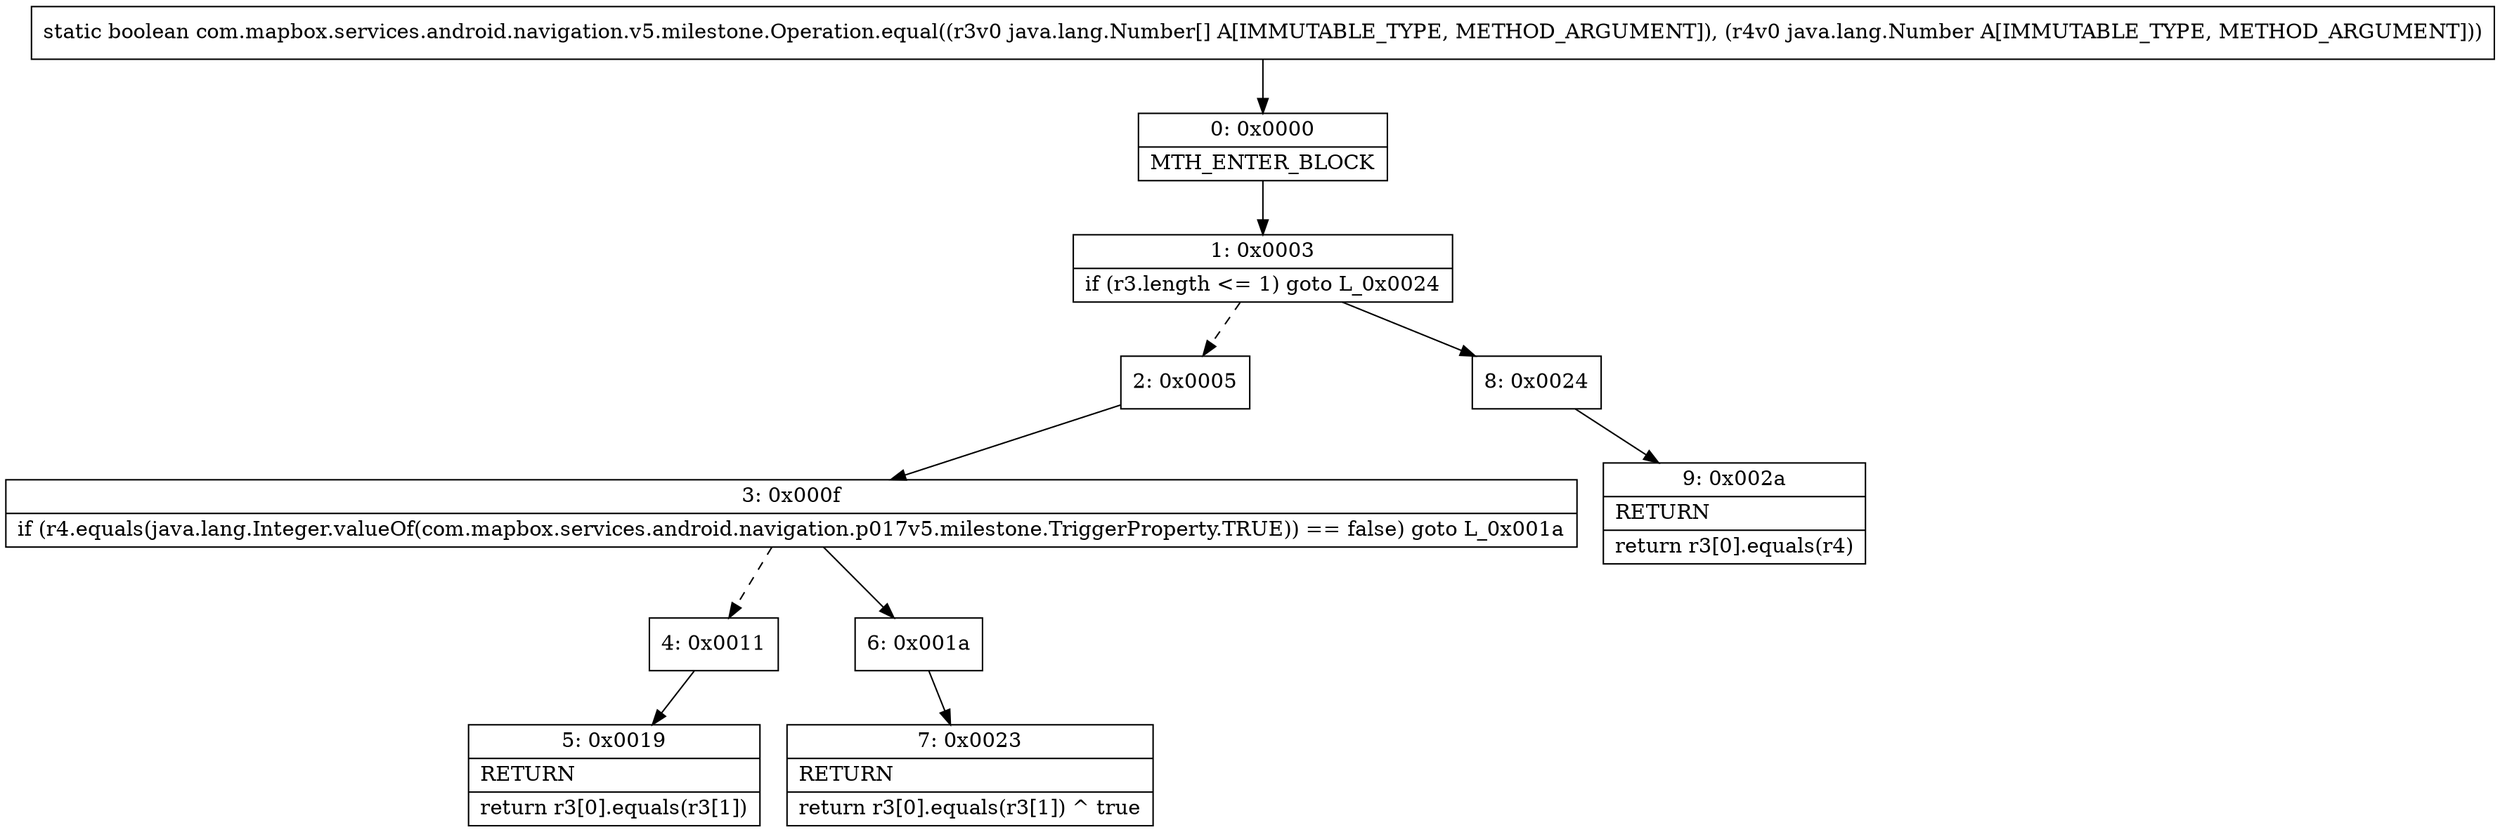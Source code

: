 digraph "CFG forcom.mapbox.services.android.navigation.v5.milestone.Operation.equal([Ljava\/lang\/Number;Ljava\/lang\/Number;)Z" {
Node_0 [shape=record,label="{0\:\ 0x0000|MTH_ENTER_BLOCK\l}"];
Node_1 [shape=record,label="{1\:\ 0x0003|if (r3.length \<= 1) goto L_0x0024\l}"];
Node_2 [shape=record,label="{2\:\ 0x0005}"];
Node_3 [shape=record,label="{3\:\ 0x000f|if (r4.equals(java.lang.Integer.valueOf(com.mapbox.services.android.navigation.p017v5.milestone.TriggerProperty.TRUE)) == false) goto L_0x001a\l}"];
Node_4 [shape=record,label="{4\:\ 0x0011}"];
Node_5 [shape=record,label="{5\:\ 0x0019|RETURN\l|return r3[0].equals(r3[1])\l}"];
Node_6 [shape=record,label="{6\:\ 0x001a}"];
Node_7 [shape=record,label="{7\:\ 0x0023|RETURN\l|return r3[0].equals(r3[1]) ^ true\l}"];
Node_8 [shape=record,label="{8\:\ 0x0024}"];
Node_9 [shape=record,label="{9\:\ 0x002a|RETURN\l|return r3[0].equals(r4)\l}"];
MethodNode[shape=record,label="{static boolean com.mapbox.services.android.navigation.v5.milestone.Operation.equal((r3v0 java.lang.Number[] A[IMMUTABLE_TYPE, METHOD_ARGUMENT]), (r4v0 java.lang.Number A[IMMUTABLE_TYPE, METHOD_ARGUMENT])) }"];
MethodNode -> Node_0;
Node_0 -> Node_1;
Node_1 -> Node_2[style=dashed];
Node_1 -> Node_8;
Node_2 -> Node_3;
Node_3 -> Node_4[style=dashed];
Node_3 -> Node_6;
Node_4 -> Node_5;
Node_6 -> Node_7;
Node_8 -> Node_9;
}

